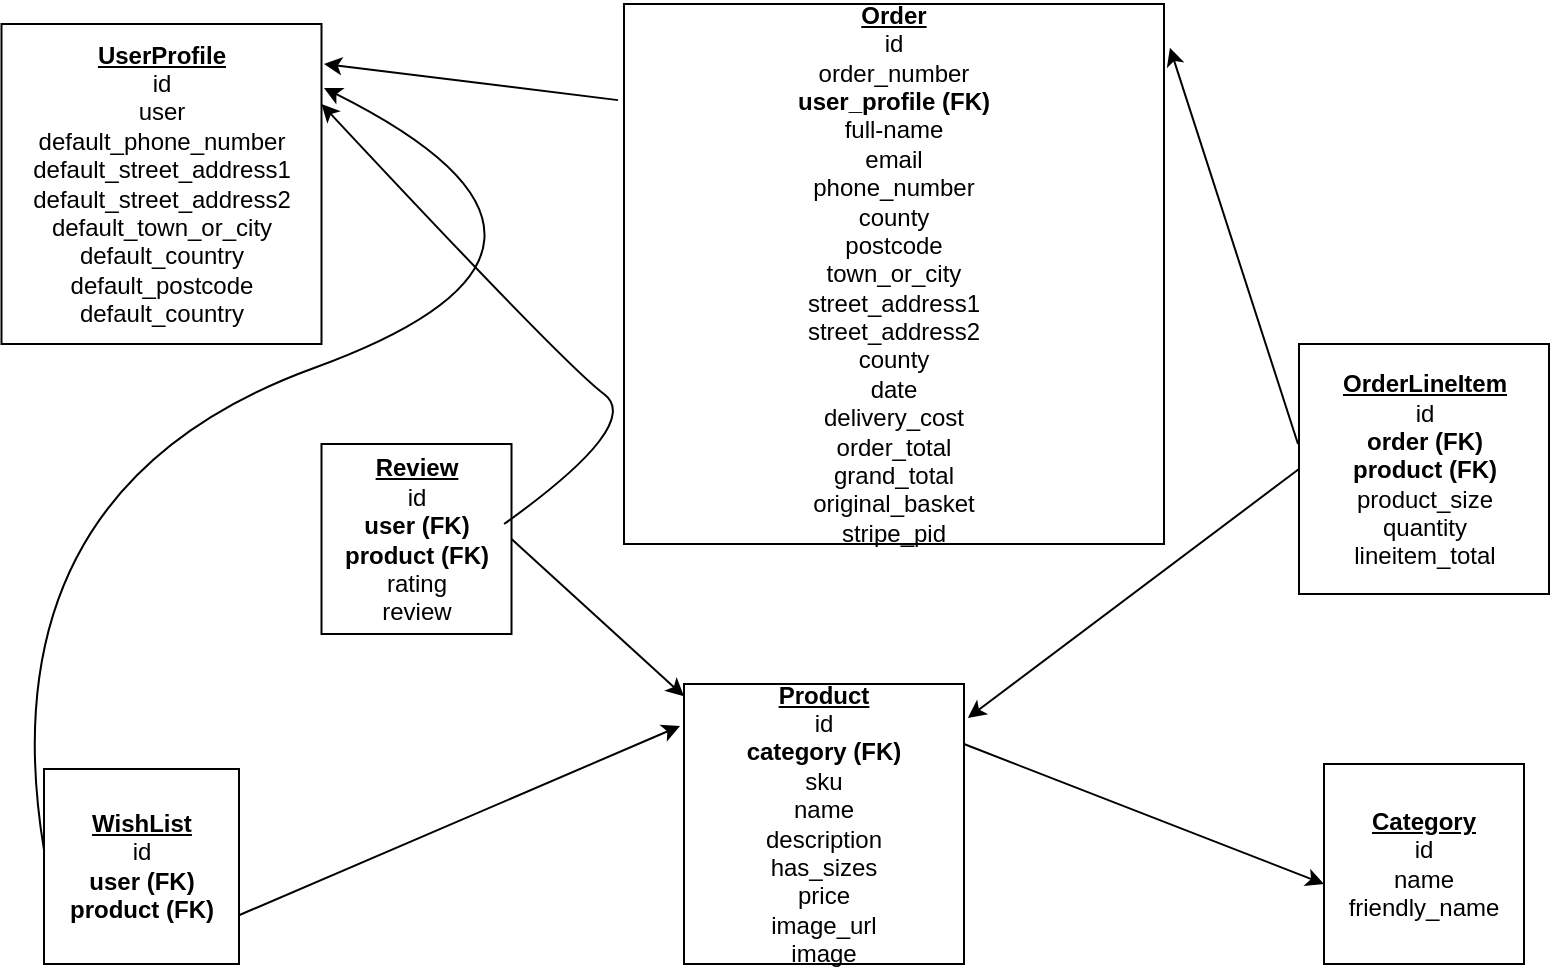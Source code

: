 <mxfile version="15.6.2" type="github"><diagram id="91KFFJwAPcPeCFyMmRiy" name="Page-1"><mxGraphModel dx="868" dy="450" grid="1" gridSize="10" guides="1" tooltips="1" connect="1" arrows="1" fold="1" page="1" pageScale="1" pageWidth="827" pageHeight="1169" math="0" shadow="0"><root><mxCell id="0"/><mxCell id="1" parent="0"/><mxCell id="FBDXlo3x4m93aepNIMtY-1" value="&lt;b&gt;&lt;u&gt;WishList&lt;/u&gt;&lt;/b&gt;&lt;br&gt;id&lt;br&gt;&lt;b&gt;user (FK)&lt;br&gt;product (FK)&lt;/b&gt;" style="whiteSpace=wrap;html=1;aspect=fixed;" vertex="1" parent="1"><mxGeometry x="40" y="392.5" width="97.5" height="97.5" as="geometry"/></mxCell><mxCell id="FBDXlo3x4m93aepNIMtY-2" value="&lt;b&gt;&lt;u&gt;Product&lt;/u&gt;&lt;/b&gt;&lt;br&gt;id&lt;br&gt;&lt;b&gt;category (FK)&lt;/b&gt;&lt;br&gt;sku&lt;br&gt;name&lt;br&gt;description&lt;br&gt;has_sizes&lt;br&gt;price&lt;br&gt;image_url&lt;br&gt;image" style="whiteSpace=wrap;html=1;aspect=fixed;" vertex="1" parent="1"><mxGeometry x="360" y="350" width="140" height="140" as="geometry"/></mxCell><mxCell id="FBDXlo3x4m93aepNIMtY-3" value="&lt;b&gt;&lt;u&gt;Category&lt;/u&gt;&lt;/b&gt;&lt;br&gt;id&lt;br&gt;name&lt;br&gt;friendly_name" style="whiteSpace=wrap;html=1;aspect=fixed;" vertex="1" parent="1"><mxGeometry x="680" y="390" width="100" height="100" as="geometry"/></mxCell><mxCell id="FBDXlo3x4m93aepNIMtY-4" value="&lt;u&gt;OrderLineItem&lt;br&gt;&lt;/u&gt;&lt;span style=&quot;font-weight: normal&quot;&gt;id&lt;/span&gt;&lt;br&gt;order (FK)&lt;br&gt;product (FK)&lt;br&gt;&lt;span style=&quot;font-weight: normal&quot;&gt;product_size&lt;/span&gt;&lt;br&gt;&lt;span style=&quot;font-weight: normal&quot;&gt;quantity&lt;/span&gt;&lt;br&gt;&lt;span style=&quot;font-weight: normal&quot;&gt;lineitem_total&lt;/span&gt;" style="whiteSpace=wrap;html=1;aspect=fixed;fontStyle=1" vertex="1" parent="1"><mxGeometry x="667.5" y="180" width="125" height="125" as="geometry"/></mxCell><mxCell id="FBDXlo3x4m93aepNIMtY-5" value="&lt;u style=&quot;font-weight: bold&quot;&gt;Order&lt;/u&gt;&lt;br&gt;id&lt;br&gt;order_number&lt;br&gt;&lt;b&gt;user_profile (FK)&lt;br&gt;&lt;/b&gt;full-name&lt;br&gt;email&lt;br&gt;phone_number&lt;br&gt;county&lt;br&gt;postcode&lt;br&gt;town_or_city&lt;br&gt;street_address1&lt;br&gt;street_address2&lt;br&gt;county&lt;br&gt;date&lt;br&gt;delivery_cost&lt;br&gt;order_total&lt;br&gt;grand_total&lt;br&gt;original_basket&lt;br&gt;stripe_pid" style="whiteSpace=wrap;html=1;aspect=fixed;" vertex="1" parent="1"><mxGeometry x="330" y="10" width="270" height="270" as="geometry"/></mxCell><mxCell id="FBDXlo3x4m93aepNIMtY-6" value="&lt;u style=&quot;font-weight: bold&quot;&gt;UserProfile&lt;/u&gt;&lt;br&gt;id&lt;br&gt;user&lt;br&gt;default_phone_number&lt;br&gt;default_street_address1&lt;br&gt;default_street_address2&lt;br&gt;default_town_or_city&lt;br&gt;default_country&lt;br&gt;default_postcode&lt;br&gt;default_country" style="whiteSpace=wrap;html=1;aspect=fixed;" vertex="1" parent="1"><mxGeometry x="18.75" y="20" width="160" height="160" as="geometry"/></mxCell><mxCell id="FBDXlo3x4m93aepNIMtY-7" value="&lt;u style=&quot;font-weight: bold&quot;&gt;Review&lt;/u&gt;&lt;br&gt;id&lt;br&gt;&lt;b&gt;user (FK)&lt;br&gt;product (FK)&lt;/b&gt;&lt;br&gt;rating&lt;br&gt;review" style="whiteSpace=wrap;html=1;aspect=fixed;" vertex="1" parent="1"><mxGeometry x="178.75" y="230" width="95" height="95" as="geometry"/></mxCell><mxCell id="FBDXlo3x4m93aepNIMtY-8" value="" style="endArrow=classic;html=1;rounded=0;" edge="1" parent="1"><mxGeometry width="50" height="50" relative="1" as="geometry"><mxPoint x="500" y="380" as="sourcePoint"/><mxPoint x="680" y="450" as="targetPoint"/><Array as="points"/></mxGeometry></mxCell><mxCell id="FBDXlo3x4m93aepNIMtY-9" value="" style="endArrow=classic;html=1;rounded=0;entryX=1.014;entryY=0.121;entryDx=0;entryDy=0;entryPerimeter=0;exitX=0;exitY=0.5;exitDx=0;exitDy=0;" edge="1" parent="1" source="FBDXlo3x4m93aepNIMtY-4" target="FBDXlo3x4m93aepNIMtY-2"><mxGeometry width="50" height="50" relative="1" as="geometry"><mxPoint x="390" y="330" as="sourcePoint"/><mxPoint x="440" y="280" as="targetPoint"/></mxGeometry></mxCell><mxCell id="FBDXlo3x4m93aepNIMtY-10" value="" style="endArrow=classic;html=1;rounded=0;entryX=1.011;entryY=0.081;entryDx=0;entryDy=0;entryPerimeter=0;exitX=-0.004;exitY=0.4;exitDx=0;exitDy=0;exitPerimeter=0;" edge="1" parent="1" source="FBDXlo3x4m93aepNIMtY-4" target="FBDXlo3x4m93aepNIMtY-5"><mxGeometry width="50" height="50" relative="1" as="geometry"><mxPoint x="390" y="330" as="sourcePoint"/><mxPoint x="440" y="280" as="targetPoint"/></mxGeometry></mxCell><mxCell id="FBDXlo3x4m93aepNIMtY-11" value="" style="endArrow=classic;html=1;rounded=0;exitX=-0.011;exitY=0.178;exitDx=0;exitDy=0;exitPerimeter=0;" edge="1" parent="1" source="FBDXlo3x4m93aepNIMtY-5"><mxGeometry width="50" height="50" relative="1" as="geometry"><mxPoint x="390" y="230" as="sourcePoint"/><mxPoint x="180" y="40" as="targetPoint"/></mxGeometry></mxCell><mxCell id="FBDXlo3x4m93aepNIMtY-13" value="" style="endArrow=classic;html=1;rounded=0;exitX=1;exitY=0.75;exitDx=0;exitDy=0;entryX=-0.014;entryY=0.15;entryDx=0;entryDy=0;entryPerimeter=0;" edge="1" parent="1" source="FBDXlo3x4m93aepNIMtY-1" target="FBDXlo3x4m93aepNIMtY-2"><mxGeometry width="50" height="50" relative="1" as="geometry"><mxPoint x="390" y="330" as="sourcePoint"/><mxPoint x="440" y="280" as="targetPoint"/></mxGeometry></mxCell><mxCell id="FBDXlo3x4m93aepNIMtY-14" value="" style="endArrow=classic;html=1;rounded=0;exitX=1;exitY=0.5;exitDx=0;exitDy=0;" edge="1" parent="1" source="FBDXlo3x4m93aepNIMtY-7" target="FBDXlo3x4m93aepNIMtY-2"><mxGeometry width="50" height="50" relative="1" as="geometry"><mxPoint x="390" y="330" as="sourcePoint"/><mxPoint x="440" y="280" as="targetPoint"/></mxGeometry></mxCell><mxCell id="FBDXlo3x4m93aepNIMtY-15" value="" style="curved=1;endArrow=classic;html=1;rounded=0;entryX=1;entryY=0.25;entryDx=0;entryDy=0;exitX=0.961;exitY=0.421;exitDx=0;exitDy=0;exitPerimeter=0;" edge="1" parent="1" source="FBDXlo3x4m93aepNIMtY-7" target="FBDXlo3x4m93aepNIMtY-6"><mxGeometry width="50" height="50" relative="1" as="geometry"><mxPoint x="280" y="270" as="sourcePoint"/><mxPoint x="440" y="180" as="targetPoint"/><Array as="points"><mxPoint x="340" y="220"/><mxPoint x="300" y="190"/></Array></mxGeometry></mxCell><mxCell id="FBDXlo3x4m93aepNIMtY-16" value="" style="curved=1;endArrow=classic;html=1;rounded=0;" edge="1" parent="1"><mxGeometry width="50" height="50" relative="1" as="geometry"><mxPoint x="40" y="433" as="sourcePoint"/><mxPoint x="180" y="52" as="targetPoint"/><Array as="points"><mxPoint x="10" y="252"/><mxPoint x="340" y="132"/></Array></mxGeometry></mxCell></root></mxGraphModel></diagram></mxfile>